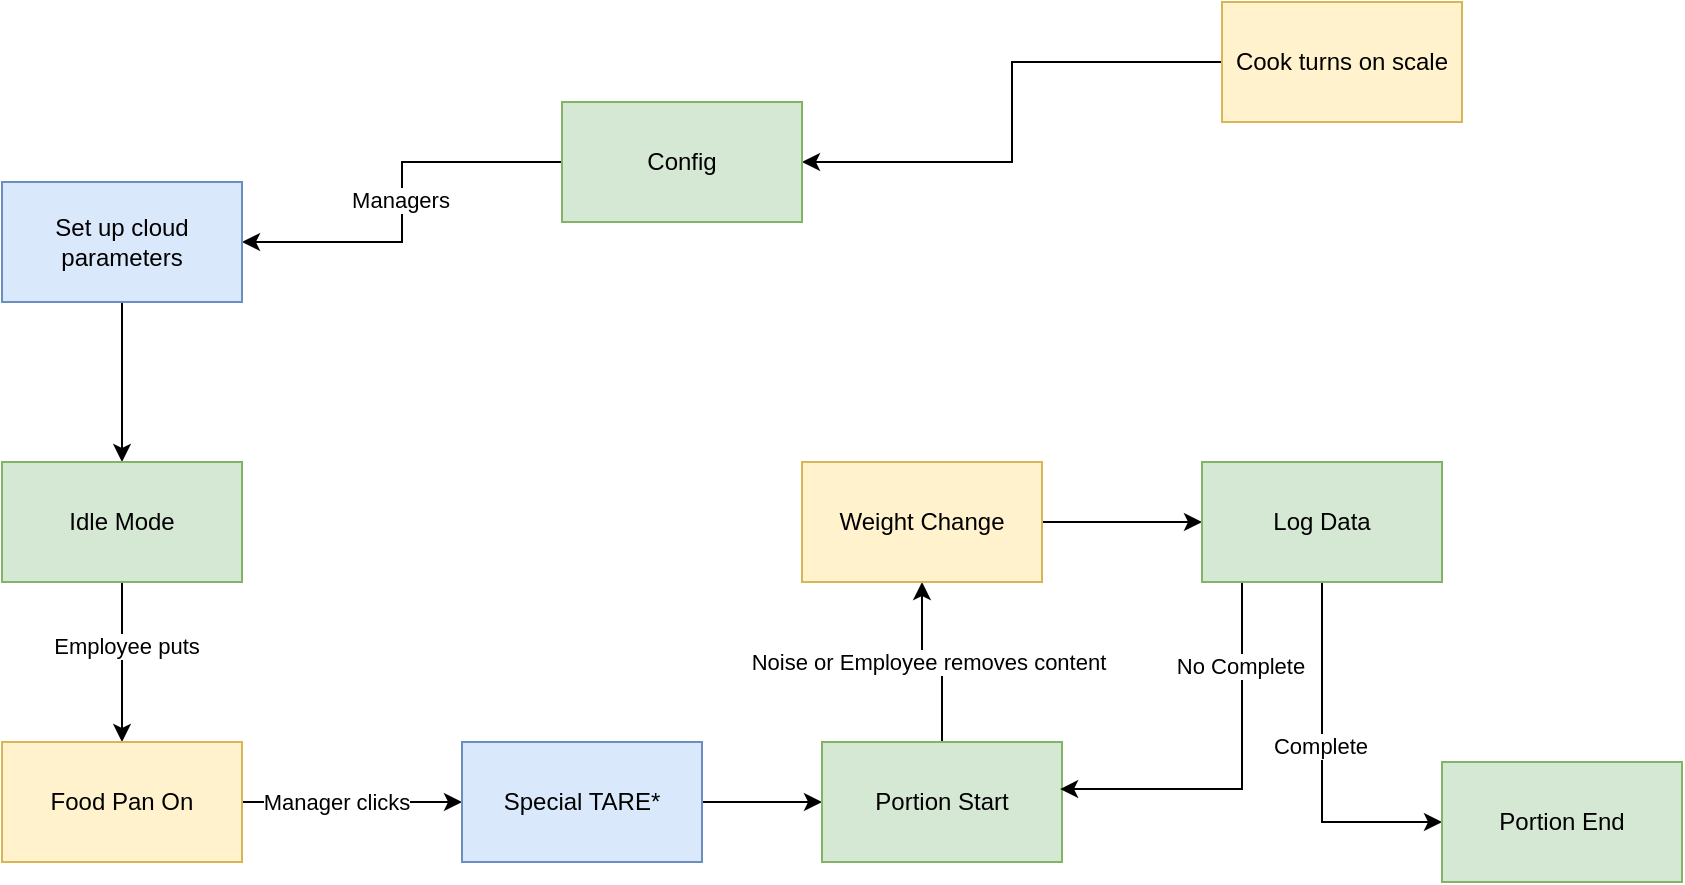<mxfile version="20.2.3" type="device" pages="2"><diagram id="UmWnmPlFozeuub7uNWAD" name="Page-1"><mxGraphModel dx="1183" dy="739" grid="1" gridSize="10" guides="1" tooltips="1" connect="1" arrows="1" fold="1" page="1" pageScale="1" pageWidth="850" pageHeight="1100" math="0" shadow="0"><root><mxCell id="0"/><mxCell id="1" parent="0"/><mxCell id="JNjNtwuGd9Ehbk4350Pf-3" value="" style="edgeStyle=orthogonalEdgeStyle;rounded=0;orthogonalLoop=1;jettySize=auto;html=1;" parent="1" source="JNjNtwuGd9Ehbk4350Pf-1" target="JNjNtwuGd9Ehbk4350Pf-2" edge="1"><mxGeometry relative="1" as="geometry"/></mxCell><mxCell id="JNjNtwuGd9Ehbk4350Pf-1" value="Cook turns on scale" style="rounded=0;whiteSpace=wrap;html=1;fillColor=#fff2cc;strokeColor=#d6b656;" parent="1" vertex="1"><mxGeometry x="1000" y="310" width="120" height="60" as="geometry"/></mxCell><mxCell id="JNjNtwuGd9Ehbk4350Pf-5" value="" style="edgeStyle=orthogonalEdgeStyle;rounded=0;orthogonalLoop=1;jettySize=auto;html=1;" parent="1" source="JNjNtwuGd9Ehbk4350Pf-2" target="JNjNtwuGd9Ehbk4350Pf-4" edge="1"><mxGeometry relative="1" as="geometry"/></mxCell><mxCell id="JNjNtwuGd9Ehbk4350Pf-28" value="Managers" style="edgeLabel;html=1;align=center;verticalAlign=middle;resizable=0;points=[];" parent="JNjNtwuGd9Ehbk4350Pf-5" vertex="1" connectable="0"><mxGeometry x="-0.011" y="-1" relative="1" as="geometry"><mxPoint as="offset"/></mxGeometry></mxCell><mxCell id="JNjNtwuGd9Ehbk4350Pf-2" value="Config" style="rounded=0;whiteSpace=wrap;html=1;fillColor=#d5e8d4;strokeColor=#82b366;" parent="1" vertex="1"><mxGeometry x="670" y="360" width="120" height="60" as="geometry"/></mxCell><mxCell id="JNjNtwuGd9Ehbk4350Pf-7" value="" style="edgeStyle=orthogonalEdgeStyle;rounded=0;orthogonalLoop=1;jettySize=auto;html=1;" parent="1" source="JNjNtwuGd9Ehbk4350Pf-4" target="JNjNtwuGd9Ehbk4350Pf-6" edge="1"><mxGeometry relative="1" as="geometry"/></mxCell><mxCell id="JNjNtwuGd9Ehbk4350Pf-4" value="Set up cloud parameters" style="rounded=0;whiteSpace=wrap;html=1;fillColor=#dae8fc;strokeColor=#6c8ebf;" parent="1" vertex="1"><mxGeometry x="390" y="400" width="120" height="60" as="geometry"/></mxCell><mxCell id="JNjNtwuGd9Ehbk4350Pf-9" value="" style="edgeStyle=orthogonalEdgeStyle;rounded=0;orthogonalLoop=1;jettySize=auto;html=1;" parent="1" source="JNjNtwuGd9Ehbk4350Pf-6" target="JNjNtwuGd9Ehbk4350Pf-8" edge="1"><mxGeometry relative="1" as="geometry"/></mxCell><mxCell id="JNjNtwuGd9Ehbk4350Pf-26" value="Employee puts" style="edgeLabel;html=1;align=center;verticalAlign=middle;resizable=0;points=[];" parent="JNjNtwuGd9Ehbk4350Pf-9" vertex="1" connectable="0"><mxGeometry x="-0.216" y="2" relative="1" as="geometry"><mxPoint as="offset"/></mxGeometry></mxCell><mxCell id="JNjNtwuGd9Ehbk4350Pf-6" value="Idle Mode" style="rounded=0;whiteSpace=wrap;html=1;fillColor=#d5e8d4;strokeColor=#82b366;" parent="1" vertex="1"><mxGeometry x="390" y="540" width="120" height="60" as="geometry"/></mxCell><mxCell id="JNjNtwuGd9Ehbk4350Pf-11" value="" style="edgeStyle=orthogonalEdgeStyle;rounded=0;orthogonalLoop=1;jettySize=auto;html=1;" parent="1" source="JNjNtwuGd9Ehbk4350Pf-8" target="JNjNtwuGd9Ehbk4350Pf-10" edge="1"><mxGeometry relative="1" as="geometry"/></mxCell><mxCell id="JNjNtwuGd9Ehbk4350Pf-25" value="Manager clicks" style="edgeLabel;html=1;align=center;verticalAlign=middle;resizable=0;points=[];" parent="JNjNtwuGd9Ehbk4350Pf-11" vertex="1" connectable="0"><mxGeometry x="-0.531" relative="1" as="geometry"><mxPoint x="21" as="offset"/></mxGeometry></mxCell><mxCell id="JNjNtwuGd9Ehbk4350Pf-8" value="Food Pan On" style="rounded=0;whiteSpace=wrap;html=1;fillColor=#fff2cc;strokeColor=#d6b656;" parent="1" vertex="1"><mxGeometry x="390" y="680" width="120" height="60" as="geometry"/></mxCell><mxCell id="JNjNtwuGd9Ehbk4350Pf-13" value="" style="edgeStyle=orthogonalEdgeStyle;rounded=0;orthogonalLoop=1;jettySize=auto;html=1;" parent="1" source="JNjNtwuGd9Ehbk4350Pf-10" target="JNjNtwuGd9Ehbk4350Pf-12" edge="1"><mxGeometry relative="1" as="geometry"/></mxCell><mxCell id="JNjNtwuGd9Ehbk4350Pf-10" value="Special TARE*" style="rounded=0;whiteSpace=wrap;html=1;fillColor=#dae8fc;strokeColor=#6c8ebf;" parent="1" vertex="1"><mxGeometry x="620" y="680" width="120" height="60" as="geometry"/></mxCell><mxCell id="JNjNtwuGd9Ehbk4350Pf-15" value="" style="edgeStyle=orthogonalEdgeStyle;rounded=0;orthogonalLoop=1;jettySize=auto;html=1;" parent="1" source="JNjNtwuGd9Ehbk4350Pf-12" target="JNjNtwuGd9Ehbk4350Pf-14" edge="1"><mxGeometry relative="1" as="geometry"/></mxCell><mxCell id="JNjNtwuGd9Ehbk4350Pf-24" value="Noise or Employee removes content" style="edgeLabel;html=1;align=center;verticalAlign=middle;resizable=0;points=[];" parent="JNjNtwuGd9Ehbk4350Pf-15" vertex="1" connectable="0"><mxGeometry x="0.04" relative="1" as="geometry"><mxPoint as="offset"/></mxGeometry></mxCell><mxCell id="JNjNtwuGd9Ehbk4350Pf-12" value="Portion Start" style="rounded=0;whiteSpace=wrap;html=1;fillColor=#d5e8d4;strokeColor=#82b366;" parent="1" vertex="1"><mxGeometry x="800" y="680" width="120" height="60" as="geometry"/></mxCell><mxCell id="JNjNtwuGd9Ehbk4350Pf-17" value="" style="edgeStyle=orthogonalEdgeStyle;rounded=0;orthogonalLoop=1;jettySize=auto;html=1;" parent="1" source="JNjNtwuGd9Ehbk4350Pf-14" target="JNjNtwuGd9Ehbk4350Pf-16" edge="1"><mxGeometry relative="1" as="geometry"/></mxCell><mxCell id="JNjNtwuGd9Ehbk4350Pf-14" value="Weight Change" style="rounded=0;whiteSpace=wrap;html=1;fillColor=#fff2cc;strokeColor=#d6b656;" parent="1" vertex="1"><mxGeometry x="790" y="540" width="120" height="60" as="geometry"/></mxCell><mxCell id="JNjNtwuGd9Ehbk4350Pf-18" style="edgeStyle=orthogonalEdgeStyle;rounded=0;orthogonalLoop=1;jettySize=auto;html=1;entryX=0.992;entryY=0.392;entryDx=0;entryDy=0;entryPerimeter=0;" parent="1" source="JNjNtwuGd9Ehbk4350Pf-16" target="JNjNtwuGd9Ehbk4350Pf-12" edge="1"><mxGeometry relative="1" as="geometry"><Array as="points"><mxPoint x="1010" y="704"/></Array></mxGeometry></mxCell><mxCell id="JNjNtwuGd9Ehbk4350Pf-22" value="No Complete" style="edgeLabel;html=1;align=center;verticalAlign=middle;resizable=0;points=[];" parent="JNjNtwuGd9Ehbk4350Pf-18" vertex="1" connectable="0"><mxGeometry x="-0.567" y="-1" relative="1" as="geometry"><mxPoint as="offset"/></mxGeometry></mxCell><mxCell id="JNjNtwuGd9Ehbk4350Pf-21" style="edgeStyle=orthogonalEdgeStyle;rounded=0;orthogonalLoop=1;jettySize=auto;html=1;entryX=0;entryY=0.5;entryDx=0;entryDy=0;" parent="1" source="JNjNtwuGd9Ehbk4350Pf-16" target="JNjNtwuGd9Ehbk4350Pf-20" edge="1"><mxGeometry relative="1" as="geometry"/></mxCell><mxCell id="JNjNtwuGd9Ehbk4350Pf-23" value="Complete" style="edgeLabel;html=1;align=center;verticalAlign=middle;resizable=0;points=[];" parent="JNjNtwuGd9Ehbk4350Pf-21" vertex="1" connectable="0"><mxGeometry x="-0.089" y="-1" relative="1" as="geometry"><mxPoint as="offset"/></mxGeometry></mxCell><mxCell id="JNjNtwuGd9Ehbk4350Pf-16" value="Log Data" style="rounded=0;whiteSpace=wrap;html=1;fillColor=#d5e8d4;strokeColor=#82b366;" parent="1" vertex="1"><mxGeometry x="990" y="540" width="120" height="60" as="geometry"/></mxCell><mxCell id="JNjNtwuGd9Ehbk4350Pf-20" value="Portion End" style="rounded=0;whiteSpace=wrap;html=1;fillColor=#d5e8d4;strokeColor=#82b366;" parent="1" vertex="1"><mxGeometry x="1110" y="690" width="120" height="60" as="geometry"/></mxCell></root></mxGraphModel></diagram><diagram id="RHkQDUmwqerDZ0tiGFOR" name="Page-2"><mxGraphModel dx="946" dy="591" grid="1" gridSize="10" guides="1" tooltips="1" connect="1" arrows="1" fold="1" page="1" pageScale="1" pageWidth="850" pageHeight="1100" math="0" shadow="0"><root><mxCell id="0"/><mxCell id="1" parent="0"/></root></mxGraphModel></diagram></mxfile>